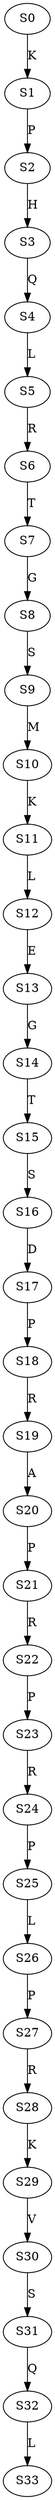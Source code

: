 strict digraph  {
	S0 -> S1 [ label = K ];
	S1 -> S2 [ label = P ];
	S2 -> S3 [ label = H ];
	S3 -> S4 [ label = Q ];
	S4 -> S5 [ label = L ];
	S5 -> S6 [ label = R ];
	S6 -> S7 [ label = T ];
	S7 -> S8 [ label = G ];
	S8 -> S9 [ label = S ];
	S9 -> S10 [ label = M ];
	S10 -> S11 [ label = K ];
	S11 -> S12 [ label = L ];
	S12 -> S13 [ label = E ];
	S13 -> S14 [ label = G ];
	S14 -> S15 [ label = T ];
	S15 -> S16 [ label = S ];
	S16 -> S17 [ label = D ];
	S17 -> S18 [ label = P ];
	S18 -> S19 [ label = R ];
	S19 -> S20 [ label = A ];
	S20 -> S21 [ label = P ];
	S21 -> S22 [ label = R ];
	S22 -> S23 [ label = P ];
	S23 -> S24 [ label = R ];
	S24 -> S25 [ label = P ];
	S25 -> S26 [ label = L ];
	S26 -> S27 [ label = P ];
	S27 -> S28 [ label = R ];
	S28 -> S29 [ label = K ];
	S29 -> S30 [ label = V ];
	S30 -> S31 [ label = S ];
	S31 -> S32 [ label = Q ];
	S32 -> S33 [ label = L ];
}
